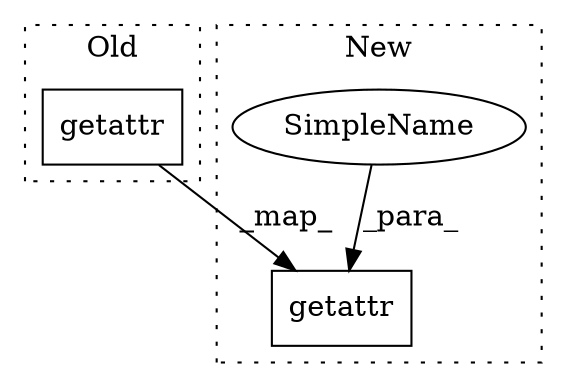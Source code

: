 digraph G {
subgraph cluster0 {
1 [label="getattr" a="32" s="3675,3703" l="8,-28" shape="box"];
label = "Old";
style="dotted";
}
subgraph cluster1 {
2 [label="getattr" a="32" s="3761,3789" l="8,-28" shape="box"];
3 [label="SimpleName" a="42" s="3690" l="0" shape="ellipse"];
label = "New";
style="dotted";
}
1 -> 2 [label="_map_"];
3 -> 2 [label="_para_"];
}